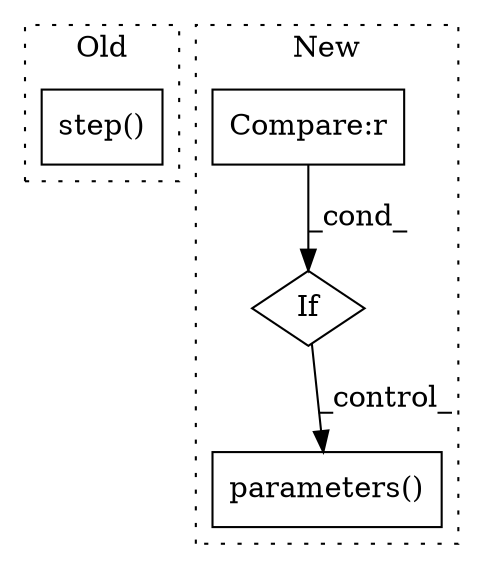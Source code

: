 digraph G {
subgraph cluster0 {
1 [label="step()" a="75" s="9511" l="16" shape="box"];
label = "Old";
style="dotted";
}
subgraph cluster1 {
2 [label="parameters()" a="75" s="9537" l="20" shape="box"];
3 [label="If" a="96" s="9393" l="3" shape="diamond"];
4 [label="Compare:r" a="40" s="9396" l="19" shape="box"];
label = "New";
style="dotted";
}
3 -> 2 [label="_control_"];
4 -> 3 [label="_cond_"];
}